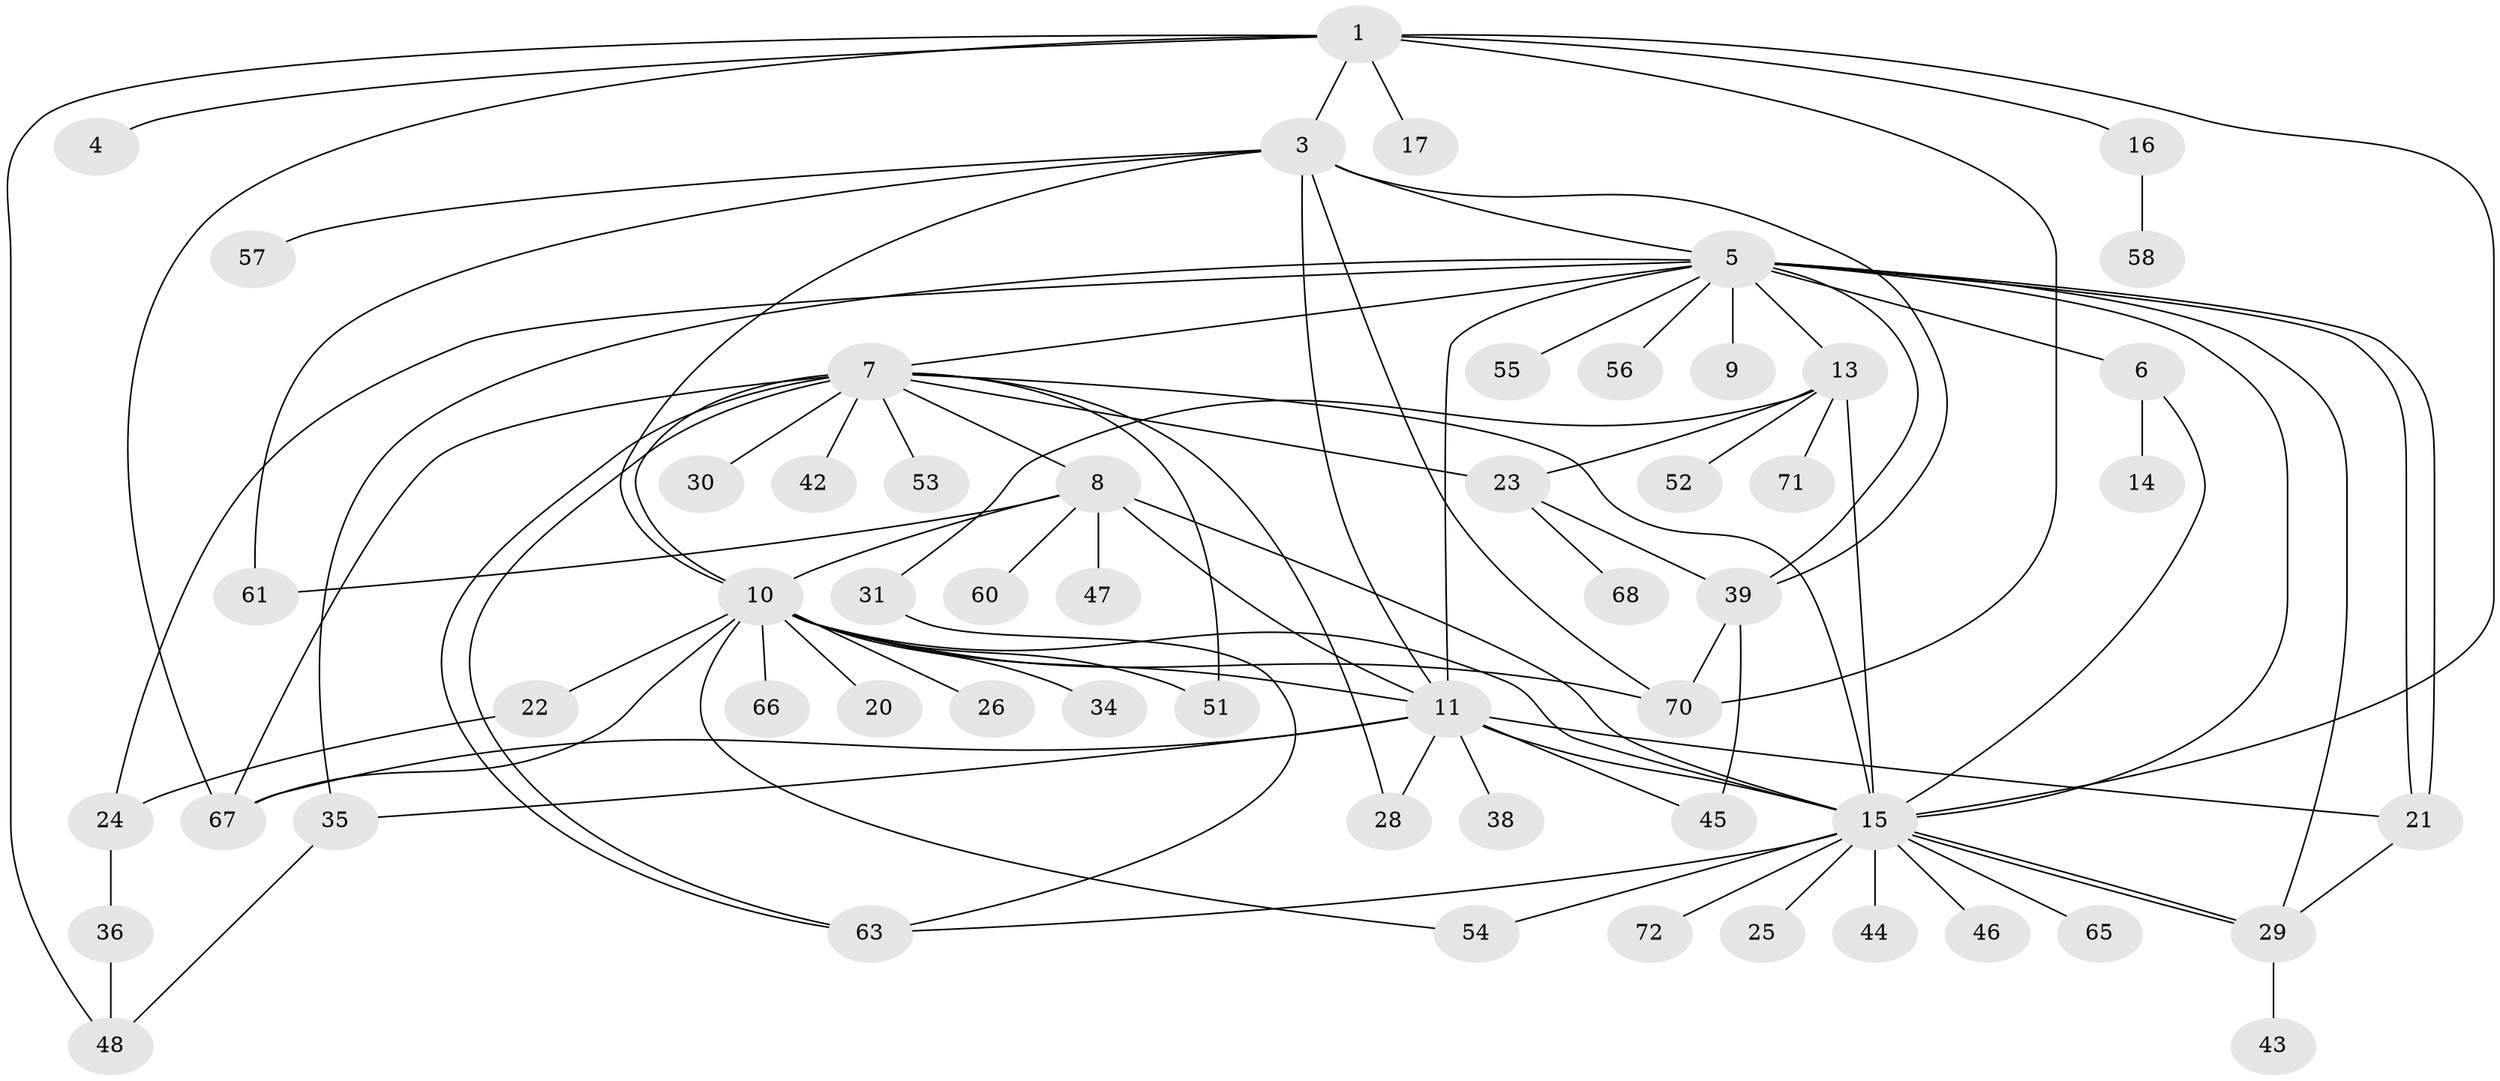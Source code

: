 // original degree distribution, {9: 0.04054054054054054, 1: 0.43243243243243246, 5: 0.08108108108108109, 15: 0.013513513513513514, 3: 0.0945945945945946, 16: 0.013513513513513514, 18: 0.013513513513513514, 2: 0.20270270270270271, 7: 0.013513513513513514, 4: 0.0945945945945946}
// Generated by graph-tools (version 1.1) at 2025/11/02/27/25 16:11:14]
// undirected, 56 vertices, 93 edges
graph export_dot {
graph [start="1"]
  node [color=gray90,style=filled];
  1 [super="+2"];
  3 [super="+12"];
  4;
  5 [super="+74"];
  6;
  7 [super="+18"];
  8 [super="+32"];
  9;
  10 [super="+33"];
  11 [super="+27"];
  13 [super="+19"];
  14;
  15 [super="+50"];
  16 [super="+40"];
  17;
  20;
  21 [super="+37"];
  22 [super="+59"];
  23;
  24;
  25;
  26;
  28;
  29 [super="+41"];
  30;
  31;
  34 [super="+62"];
  35;
  36 [super="+49"];
  38;
  39 [super="+64"];
  42;
  43;
  44;
  45;
  46;
  47;
  48;
  51;
  52;
  53;
  54;
  55;
  56;
  57;
  58;
  60;
  61;
  63;
  65;
  66;
  67 [super="+69"];
  68;
  70 [super="+73"];
  71;
  72;
  1 -- 3;
  1 -- 4;
  1 -- 15;
  1 -- 16;
  1 -- 17;
  1 -- 48;
  1 -- 67;
  1 -- 70;
  3 -- 5;
  3 -- 11;
  3 -- 61;
  3 -- 70;
  3 -- 39;
  3 -- 57;
  3 -- 10;
  5 -- 6;
  5 -- 7;
  5 -- 9;
  5 -- 11;
  5 -- 13;
  5 -- 15;
  5 -- 21;
  5 -- 21;
  5 -- 24;
  5 -- 29;
  5 -- 39;
  5 -- 55;
  5 -- 56;
  5 -- 35;
  6 -- 14;
  6 -- 15;
  7 -- 8;
  7 -- 10 [weight=2];
  7 -- 23;
  7 -- 42;
  7 -- 53;
  7 -- 63;
  7 -- 63;
  7 -- 51;
  7 -- 28;
  7 -- 30;
  7 -- 15;
  7 -- 67;
  8 -- 11;
  8 -- 15;
  8 -- 60;
  8 -- 10;
  8 -- 61;
  8 -- 47;
  10 -- 15;
  10 -- 20;
  10 -- 22;
  10 -- 26;
  10 -- 34;
  10 -- 51;
  10 -- 54;
  10 -- 66;
  10 -- 67;
  10 -- 11;
  10 -- 70;
  11 -- 15;
  11 -- 35;
  11 -- 38;
  11 -- 45;
  11 -- 67;
  11 -- 28;
  11 -- 21;
  13 -- 23;
  13 -- 31;
  13 -- 71;
  13 -- 52;
  13 -- 15;
  15 -- 25;
  15 -- 29;
  15 -- 29;
  15 -- 44;
  15 -- 46;
  15 -- 54;
  15 -- 63;
  15 -- 65;
  15 -- 72;
  16 -- 58;
  21 -- 29;
  22 -- 24;
  23 -- 39;
  23 -- 68;
  24 -- 36;
  29 -- 43;
  31 -- 63;
  35 -- 48;
  36 -- 48;
  39 -- 45;
  39 -- 70;
}
